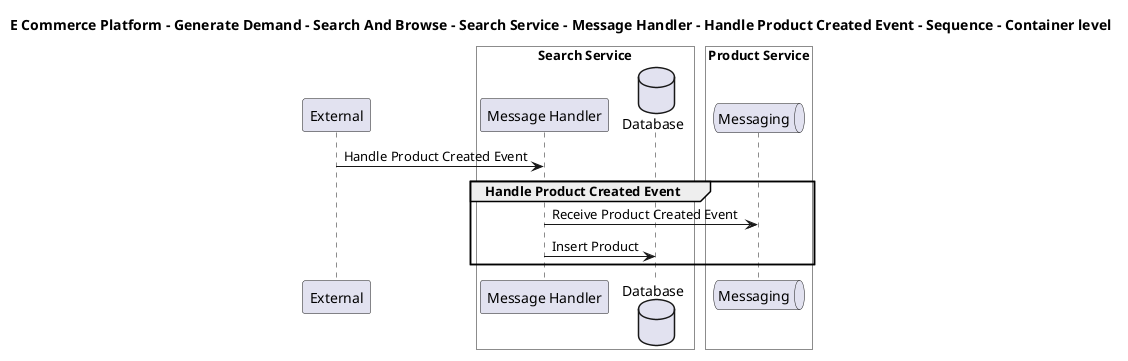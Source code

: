 @startuml

title E Commerce Platform - Generate Demand - Search And Browse - Search Service - Message Handler - Handle Product Created Event - Sequence - Container level

participant "External" as C4InterFlow.SoftwareSystems.ExternalSystem

box "Search Service" #White
    participant "Message Handler" as ECommercePlatform.GenerateDemand.SearchAndBrowse.SoftwareSystems.SearchService.Containers.MessageHandler
    database "Database" as ECommercePlatform.GenerateDemand.SearchAndBrowse.SoftwareSystems.SearchService.Containers.Database
end box


box "Product Service" #White
    queue "Messaging" as ECommercePlatform.CreateProduct.ProductInformationManagement.SoftwareSystems.ProductService.Containers.Messaging
end box


C4InterFlow.SoftwareSystems.ExternalSystem -> ECommercePlatform.GenerateDemand.SearchAndBrowse.SoftwareSystems.SearchService.Containers.MessageHandler : Handle Product Created Event
group Handle Product Created Event
ECommercePlatform.GenerateDemand.SearchAndBrowse.SoftwareSystems.SearchService.Containers.MessageHandler -> ECommercePlatform.CreateProduct.ProductInformationManagement.SoftwareSystems.ProductService.Containers.Messaging : Receive Product Created Event
ECommercePlatform.GenerateDemand.SearchAndBrowse.SoftwareSystems.SearchService.Containers.MessageHandler -> ECommercePlatform.GenerateDemand.SearchAndBrowse.SoftwareSystems.SearchService.Containers.Database : Insert Product
end


@enduml
